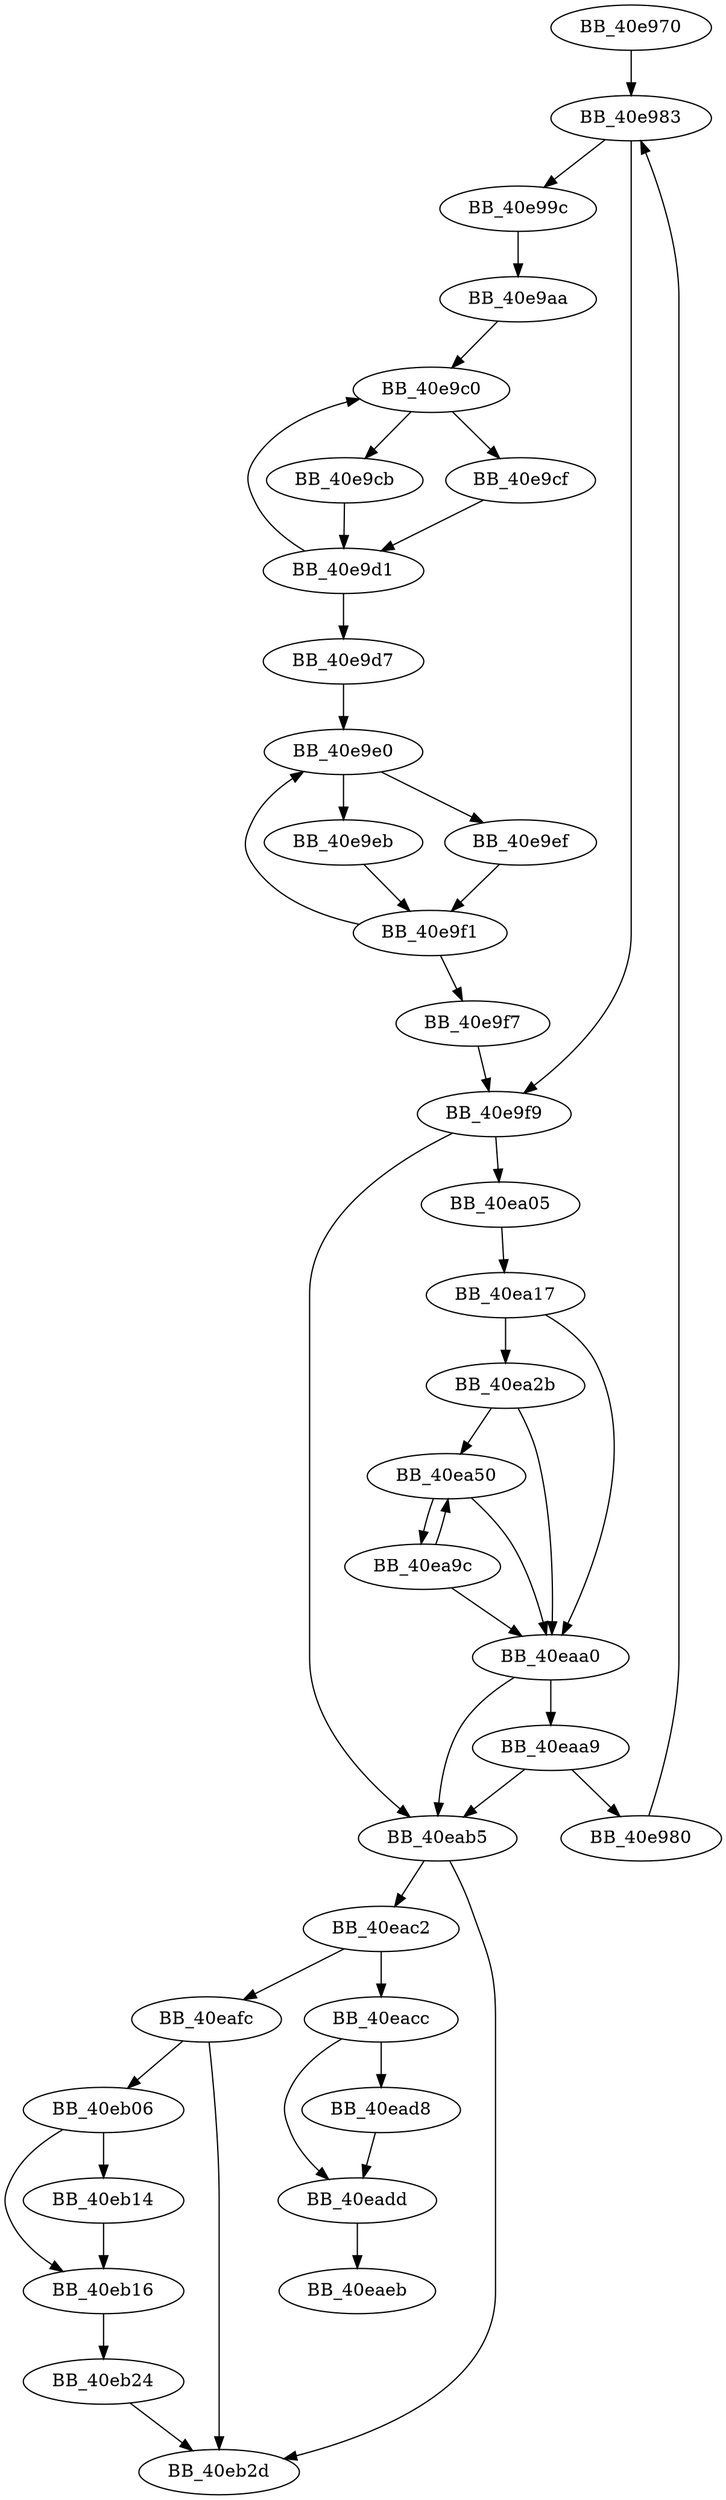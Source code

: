 DiGraph sub_40E970{
BB_40e970->BB_40e983
BB_40e980->BB_40e983
BB_40e983->BB_40e99c
BB_40e983->BB_40e9f9
BB_40e99c->BB_40e9aa
BB_40e9aa->BB_40e9c0
BB_40e9c0->BB_40e9cb
BB_40e9c0->BB_40e9cf
BB_40e9cb->BB_40e9d1
BB_40e9cf->BB_40e9d1
BB_40e9d1->BB_40e9c0
BB_40e9d1->BB_40e9d7
BB_40e9d7->BB_40e9e0
BB_40e9e0->BB_40e9eb
BB_40e9e0->BB_40e9ef
BB_40e9eb->BB_40e9f1
BB_40e9ef->BB_40e9f1
BB_40e9f1->BB_40e9e0
BB_40e9f1->BB_40e9f7
BB_40e9f7->BB_40e9f9
BB_40e9f9->BB_40ea05
BB_40e9f9->BB_40eab5
BB_40ea05->BB_40ea17
BB_40ea17->BB_40ea2b
BB_40ea17->BB_40eaa0
BB_40ea2b->BB_40ea50
BB_40ea2b->BB_40eaa0
BB_40ea50->BB_40ea9c
BB_40ea50->BB_40eaa0
BB_40ea9c->BB_40ea50
BB_40ea9c->BB_40eaa0
BB_40eaa0->BB_40eaa9
BB_40eaa0->BB_40eab5
BB_40eaa9->BB_40e980
BB_40eaa9->BB_40eab5
BB_40eab5->BB_40eac2
BB_40eab5->BB_40eb2d
BB_40eac2->BB_40eacc
BB_40eac2->BB_40eafc
BB_40eacc->BB_40ead8
BB_40eacc->BB_40eadd
BB_40ead8->BB_40eadd
BB_40eadd->BB_40eaeb
BB_40eafc->BB_40eb06
BB_40eafc->BB_40eb2d
BB_40eb06->BB_40eb14
BB_40eb06->BB_40eb16
BB_40eb14->BB_40eb16
BB_40eb16->BB_40eb24
BB_40eb24->BB_40eb2d
}
